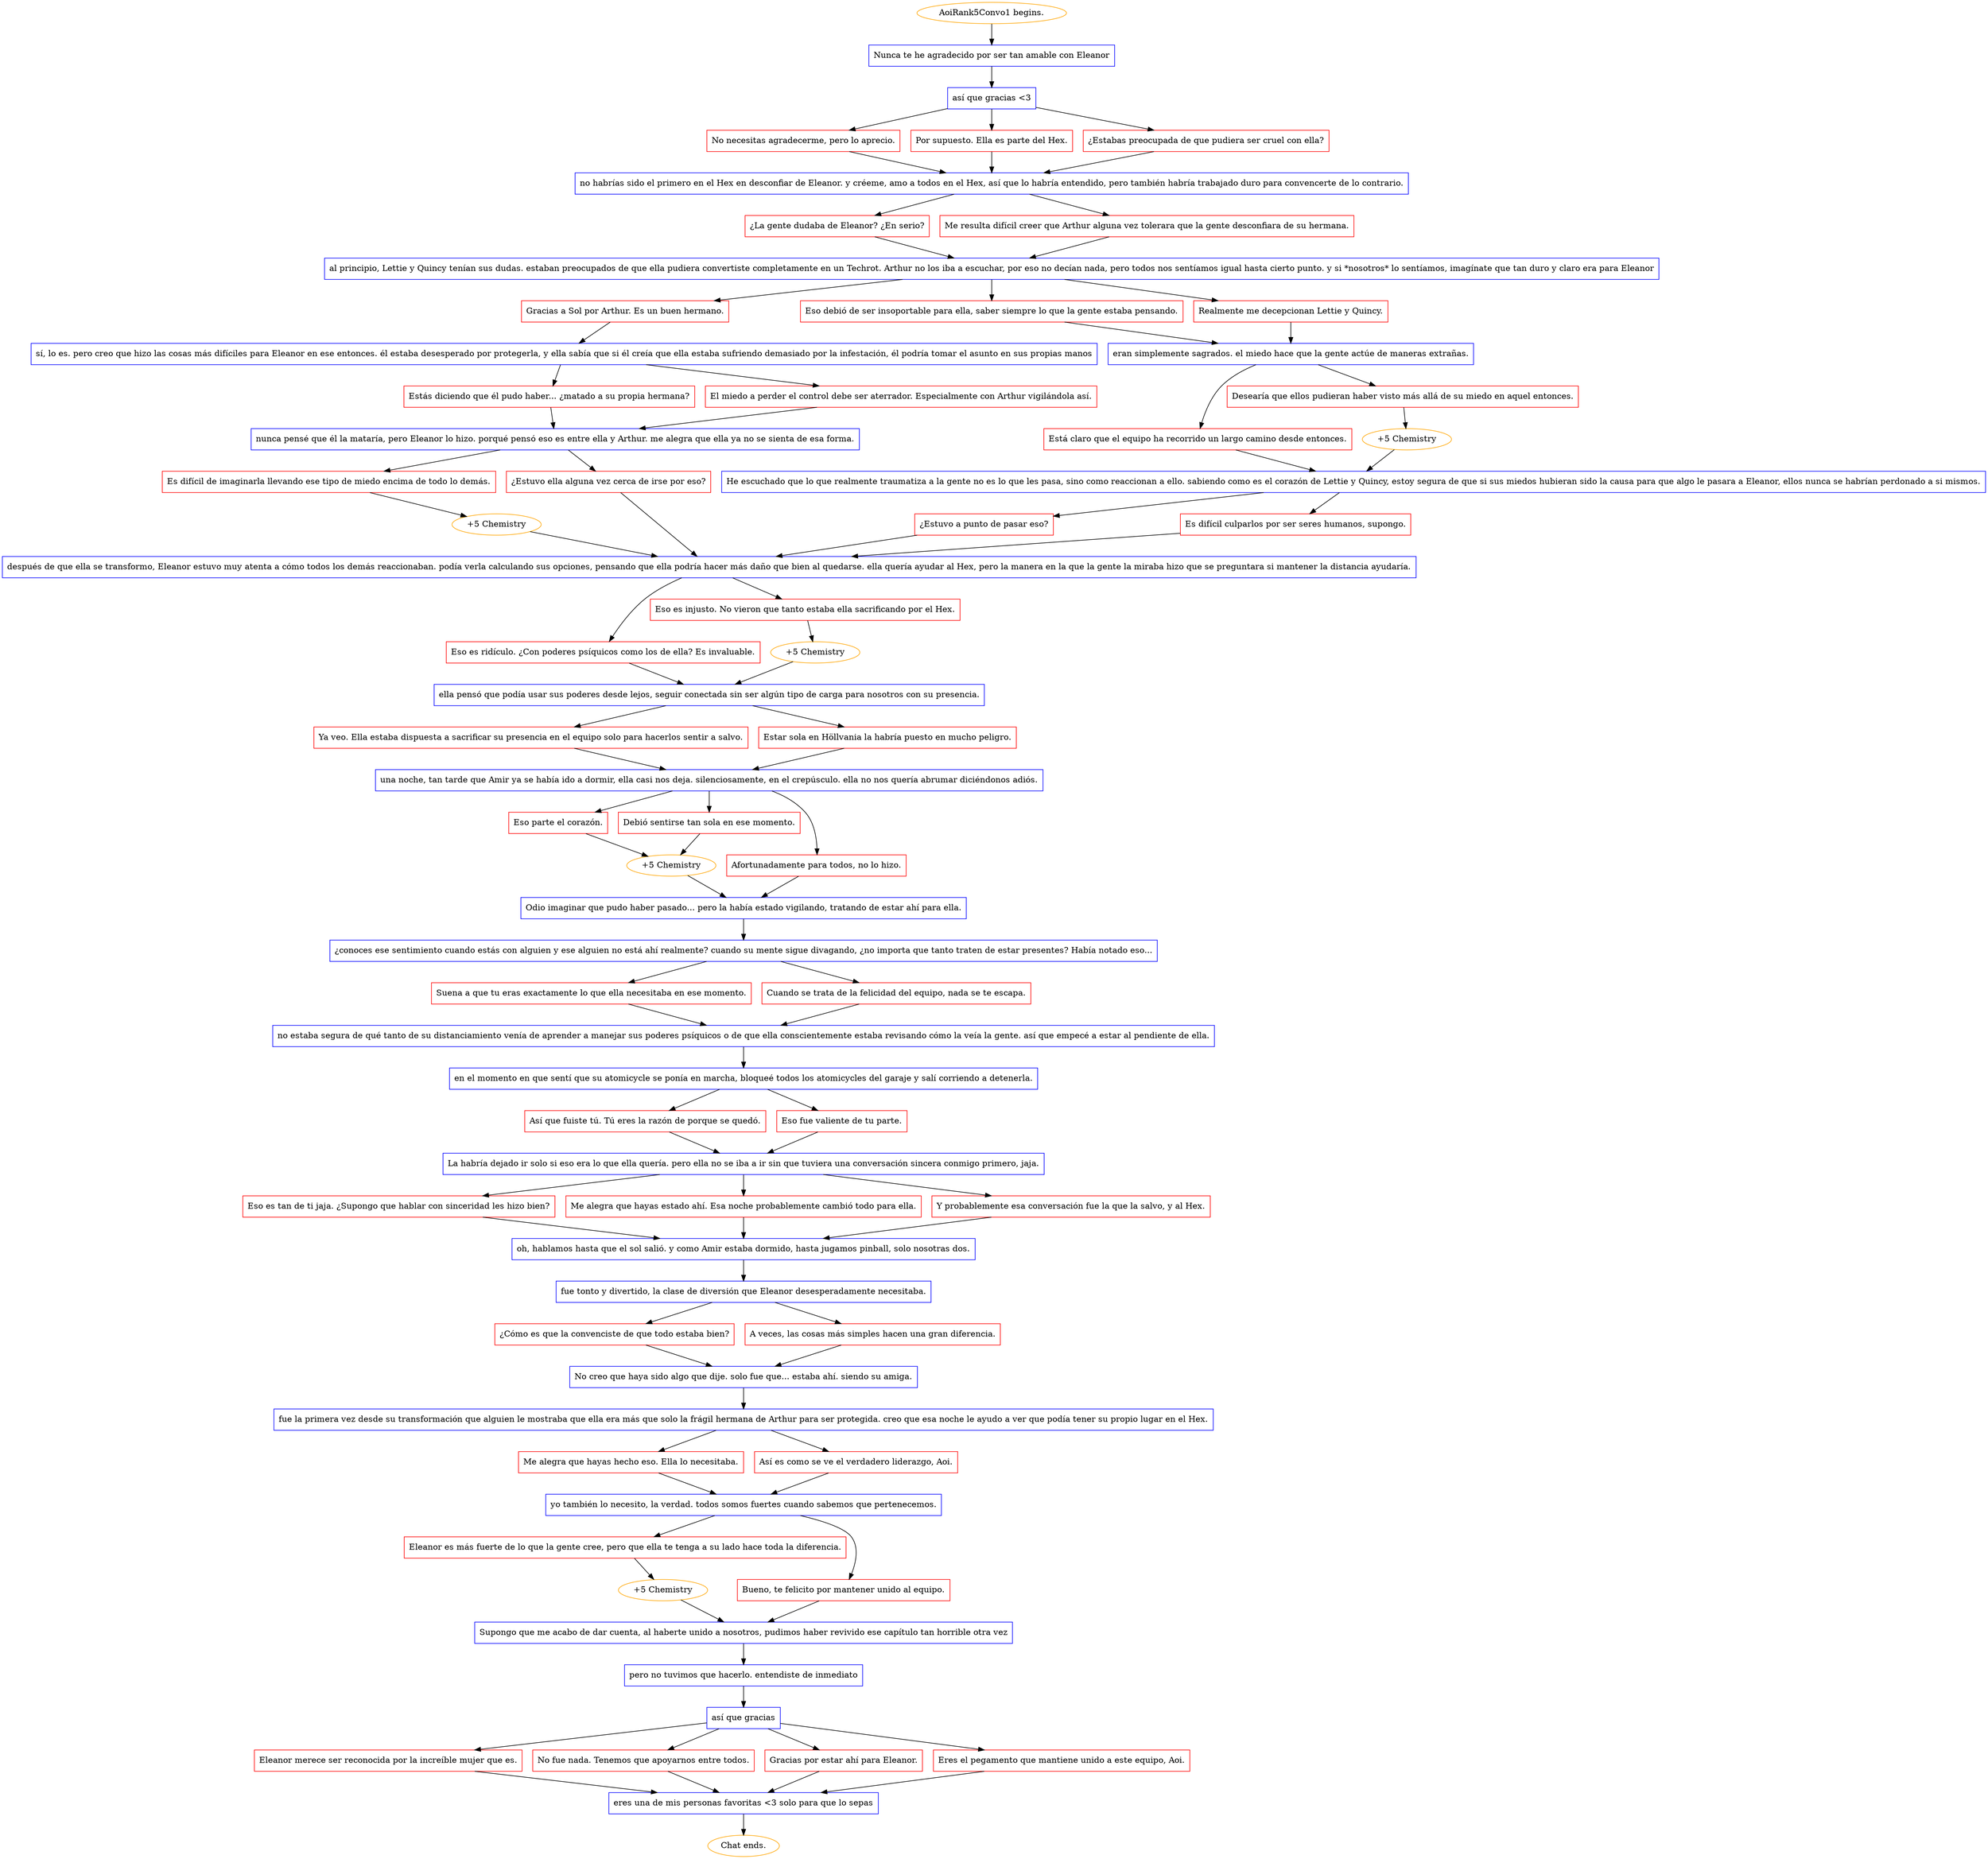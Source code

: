 digraph {
	"AoiRank5Convo1 begins." [color=orange];
		"AoiRank5Convo1 begins." -> j1621975208;
	j1621975208 [label="Nunca te he agradecido por ser tan amable con Eleanor",shape=box,color=blue];
		j1621975208 -> j2077370792;
	j2077370792 [label="así que gracias <3",shape=box,color=blue];
		j2077370792 -> j2328548550;
		j2077370792 -> j2941246366;
		j2077370792 -> j619543648;
	j2328548550 [label="No necesitas agradecerme, pero lo aprecio.",shape=box,color=red];
		j2328548550 -> j3191413426;
	j2941246366 [label="Por supuesto. Ella es parte del Hex.",shape=box,color=red];
		j2941246366 -> j3191413426;
	j619543648 [label="¿Estabas preocupada de que pudiera ser cruel con ella?",shape=box,color=red];
		j619543648 -> j3191413426;
	j3191413426 [label="no habrías sido el primero en el Hex en desconfiar de Eleanor. y créeme, amo a todos en el Hex, así que lo habría entendido, pero también habría trabajado duro para convencerte de lo contrario.",shape=box,color=blue];
		j3191413426 -> j4177473737;
		j3191413426 -> j70678665;
	j4177473737 [label="¿La gente dudaba de Eleanor? ¿En serio?",shape=box,color=red];
		j4177473737 -> j1883161188;
	j70678665 [label="Me resulta difícil creer que Arthur alguna vez tolerara que la gente desconfiara de su hermana.",shape=box,color=red];
		j70678665 -> j1883161188;
	j1883161188 [label="al principio, Lettie y Quincy tenían sus dudas. estaban preocupados de que ella pudiera convertiste completamente en un Techrot. Arthur no los iba a escuchar, por eso no decían nada, pero todos nos sentíamos igual hasta cierto punto. y si *nosotros* lo sentíamos, imagínate que tan duro y claro era para Eleanor",shape=box,color=blue];
		j1883161188 -> j2900893870;
		j1883161188 -> j306693431;
		j1883161188 -> j539748782;
	j2900893870 [label="Gracias a Sol por Arthur. Es un buen hermano.",shape=box,color=red];
		j2900893870 -> j3946450264;
	j306693431 [label="Eso debió de ser insoportable para ella, saber siempre lo que la gente estaba pensando.",shape=box,color=red];
		j306693431 -> j15436319;
	j539748782 [label="Realmente me decepcionan Lettie y Quincy.",shape=box,color=red];
		j539748782 -> j15436319;
	j3946450264 [label="sí, lo es. pero creo que hizo las cosas más difíciles para Eleanor en ese entonces. él estaba desesperado por protegerla, y ella sabía que si él creía que ella estaba sufriendo demasiado por la infestación, él podría tomar el asunto en sus propias manos",shape=box,color=blue];
		j3946450264 -> j1501585034;
		j3946450264 -> j698601692;
	j15436319 [label="eran simplemente sagrados. el miedo hace que la gente actúe de maneras extrañas.",shape=box,color=blue];
		j15436319 -> j2224874549;
		j15436319 -> j2311618085;
	j1501585034 [label="Estás diciendo que él pudo haber... ¿matado a su propia hermana?",shape=box,color=red];
		j1501585034 -> j1841495821;
	j698601692 [label="El miedo a perder el control debe ser aterrador. Especialmente con Arthur vigilándola así.",shape=box,color=red];
		j698601692 -> j1841495821;
	j2224874549 [label="Está claro que el equipo ha recorrido un largo camino desde entonces.",shape=box,color=red];
		j2224874549 -> j1668979170;
	j2311618085 [label="Desearía que ellos pudieran haber visto más allá de su miedo en aquel entonces.",shape=box,color=red];
		j2311618085 -> j3413524237;
	j1841495821 [label="nunca pensé que él la mataría, pero Eleanor lo hizo. porqué pensó eso es entre ella y Arthur. me alegra que ella ya no se sienta de esa forma.",shape=box,color=blue];
		j1841495821 -> j2019952616;
		j1841495821 -> j3464467037;
	j1668979170 [label="He escuchado que lo que realmente traumatiza a la gente no es lo que les pasa, sino como reaccionan a ello. sabiendo como es el corazón de Lettie y Quincy, estoy segura de que si sus miedos hubieran sido la causa para que algo le pasara a Eleanor, ellos nunca se habrían perdonado a si mismos.",shape=box,color=blue];
		j1668979170 -> j3642497767;
		j1668979170 -> j1181618104;
	j3413524237 [label="+5 Chemistry",color=orange];
		j3413524237 -> j1668979170;
	j2019952616 [label="Es difícil de imaginarla llevando ese tipo de miedo encima de todo lo demás.",shape=box,color=red];
		j2019952616 -> j2367854732;
	j3464467037 [label="¿Estuvo ella alguna vez cerca de irse por eso?",shape=box,color=red];
		j3464467037 -> j2191834131;
	j3642497767 [label="¿Estuvo a punto de pasar eso?",shape=box,color=red];
		j3642497767 -> j2191834131;
	j1181618104 [label="Es difícil culparlos por ser seres humanos, supongo.",shape=box,color=red];
		j1181618104 -> j2191834131;
	j2367854732 [label="+5 Chemistry",color=orange];
		j2367854732 -> j2191834131;
	j2191834131 [label="después de que ella se transformo, Eleanor estuvo muy atenta a cómo todos los demás reaccionaban. podía verla calculando sus opciones, pensando que ella podría hacer más daño que bien al quedarse. ella quería ayudar al Hex, pero la manera en la que la gente la miraba hizo que se preguntara si mantener la distancia ayudaría.",shape=box,color=blue];
		j2191834131 -> j620626715;
		j2191834131 -> j3849660038;
	j620626715 [label="Eso es ridículo. ¿Con poderes psíquicos como los de ella? Es invaluable.",shape=box,color=red];
		j620626715 -> j1803169400;
	j3849660038 [label="Eso es injusto. No vieron que tanto estaba ella sacrificando por el Hex.",shape=box,color=red];
		j3849660038 -> j387579264;
	j1803169400 [label="ella pensó que podía usar sus poderes desde lejos, seguir conectada sin ser algún tipo de carga para nosotros con su presencia.",shape=box,color=blue];
		j1803169400 -> j3902957734;
		j1803169400 -> j3638403700;
	j387579264 [label="+5 Chemistry",color=orange];
		j387579264 -> j1803169400;
	j3902957734 [label="Ya veo. Ella estaba dispuesta a sacrificar su presencia en el equipo solo para hacerlos sentir a salvo.",shape=box,color=red];
		j3902957734 -> j3414991870;
	j3638403700 [label="Estar sola en Höllvania la habría puesto en mucho peligro.",shape=box,color=red];
		j3638403700 -> j3414991870;
	j3414991870 [label="una noche, tan tarde que Amir ya se había ido a dormir, ella casi nos deja. silenciosamente, en el crepúsculo. ella no nos quería abrumar diciéndonos adiós.",shape=box,color=blue];
		j3414991870 -> j1379398019;
		j3414991870 -> j4280218540;
		j3414991870 -> j3248112300;
	j1379398019 [label="Eso parte el corazón.",shape=box,color=red];
		j1379398019 -> j2127998943;
	j4280218540 [label="Afortunadamente para todos, no lo hizo.",shape=box,color=red];
		j4280218540 -> j2534281650;
	j3248112300 [label="Debió sentirse tan sola en ese momento.",shape=box,color=red];
		j3248112300 -> j2127998943;
	j2127998943 [label="+5 Chemistry",color=orange];
		j2127998943 -> j2534281650;
	j2534281650 [label="Odio imaginar que pudo haber pasado... pero la había estado vigilando, tratando de estar ahí para ella.",shape=box,color=blue];
		j2534281650 -> j3774474812;
	j3774474812 [label="¿conoces ese sentimiento cuando estás con alguien y ese alguien no está ahí realmente? cuando su mente sigue divagando, ¿no importa que tanto traten de estar presentes? Había notado eso...",shape=box,color=blue];
		j3774474812 -> j797130356;
		j3774474812 -> j1196187186;
	j797130356 [label="Suena a que tu eras exactamente lo que ella necesitaba en ese momento.",shape=box,color=red];
		j797130356 -> j294641817;
	j1196187186 [label="Cuando se trata de la felicidad del equipo, nada se te escapa.",shape=box,color=red];
		j1196187186 -> j294641817;
	j294641817 [label="no estaba segura de qué tanto de su distanciamiento venía de aprender a manejar sus poderes psíquicos o de que ella conscientemente estaba revisando cómo la veía la gente. así que empecé a estar al pendiente de ella.",shape=box,color=blue];
		j294641817 -> j3492761297;
	j3492761297 [label="en el momento en que sentí que su atomicycle se ponía en marcha, bloqueé todos los atomicycles del garaje y salí corriendo a detenerla.",shape=box,color=blue];
		j3492761297 -> j3874457730;
		j3492761297 -> j1852012280;
	j3874457730 [label="Así que fuiste tú. Tú eres la razón de porque se quedó.",shape=box,color=red];
		j3874457730 -> j1860562724;
	j1852012280 [label="Eso fue valiente de tu parte.",shape=box,color=red];
		j1852012280 -> j1860562724;
	j1860562724 [label="La habría dejado ir solo si eso era lo que ella quería. pero ella no se iba a ir sin que tuviera una conversación sincera conmigo primero, jaja.",shape=box,color=blue];
		j1860562724 -> j2862369298;
		j1860562724 -> j1031532733;
		j1860562724 -> j3854630705;
	j2862369298 [label="Eso es tan de ti jaja. ¿Supongo que hablar con sinceridad les hizo bien?",shape=box,color=red];
		j2862369298 -> j4043201791;
	j1031532733 [label="Me alegra que hayas estado ahí. Esa noche probablemente cambió todo para ella.",shape=box,color=red];
		j1031532733 -> j4043201791;
	j3854630705 [label="Y probablemente esa conversación fue la que la salvo, y al Hex.",shape=box,color=red];
		j3854630705 -> j4043201791;
	j4043201791 [label="oh, hablamos hasta que el sol salió. y como Amir estaba dormido, hasta jugamos pinball, solo nosotras dos.",shape=box,color=blue];
		j4043201791 -> j3739669203;
	j3739669203 [label="fue tonto y divertido, la clase de diversión que Eleanor desesperadamente necesitaba.",shape=box,color=blue];
		j3739669203 -> j3416660063;
		j3739669203 -> j1175064662;
	j3416660063 [label="¿Cómo es que la convenciste de que todo estaba bien?",shape=box,color=red];
		j3416660063 -> j1655529670;
	j1175064662 [label="A veces, las cosas más simples hacen una gran diferencia.",shape=box,color=red];
		j1175064662 -> j1655529670;
	j1655529670 [label="No creo que haya sido algo que dije. solo fue que... estaba ahí. siendo su amiga.",shape=box,color=blue];
		j1655529670 -> j1870302252;
	j1870302252 [label="fue la primera vez desde su transformación que alguien le mostraba que ella era más que solo la frágil hermana de Arthur para ser protegida. creo que esa noche le ayudo a ver que podía tener su propio lugar en el Hex.",shape=box,color=blue];
		j1870302252 -> j3532321440;
		j1870302252 -> j869032925;
	j3532321440 [label="Me alegra que hayas hecho eso. Ella lo necesitaba.",shape=box,color=red];
		j3532321440 -> j3827849850;
	j869032925 [label="Así es como se ve el verdadero liderazgo, Aoi.",shape=box,color=red];
		j869032925 -> j3827849850;
	j3827849850 [label="yo también lo necesito, la verdad. todos somos fuertes cuando sabemos que pertenecemos.",shape=box,color=blue];
		j3827849850 -> j4192824327;
		j3827849850 -> j3207523275;
	j4192824327 [label="Eleanor es más fuerte de lo que la gente cree, pero que ella te tenga a su lado hace toda la diferencia.",shape=box,color=red];
		j4192824327 -> j534727469;
	j3207523275 [label="Bueno, te felicito por mantener unido al equipo.",shape=box,color=red];
		j3207523275 -> j75357086;
	j534727469 [label="+5 Chemistry",color=orange];
		j534727469 -> j75357086;
	j75357086 [label="Supongo que me acabo de dar cuenta, al haberte unido a nosotros, pudimos haber revivido ese capítulo tan horrible otra vez",shape=box,color=blue];
		j75357086 -> j423200276;
	j423200276 [label="pero no tuvimos que hacerlo. entendiste de inmediato",shape=box,color=blue];
		j423200276 -> j1792599302;
	j1792599302 [label="así que gracias",shape=box,color=blue];
		j1792599302 -> j3432547564;
		j1792599302 -> j1189333872;
		j1792599302 -> j3763779266;
		j1792599302 -> j2385450120;
	j3432547564 [label="Eleanor merece ser reconocida por la increíble mujer que es.",shape=box,color=red];
		j3432547564 -> j3494592891;
	j1189333872 [label="No fue nada. Tenemos que apoyarnos entre todos.",shape=box,color=red];
		j1189333872 -> j3494592891;
	j3763779266 [label="Gracias por estar ahí para Eleanor.",shape=box,color=red];
		j3763779266 -> j3494592891;
	j2385450120 [label="Eres el pegamento que mantiene unido a este equipo, Aoi.",shape=box,color=red];
		j2385450120 -> j3494592891;
	j3494592891 [label="eres una de mis personas favoritas <3 solo para que lo sepas",shape=box,color=blue];
		j3494592891 -> "Chat ends.";
	"Chat ends." [color=orange];
}